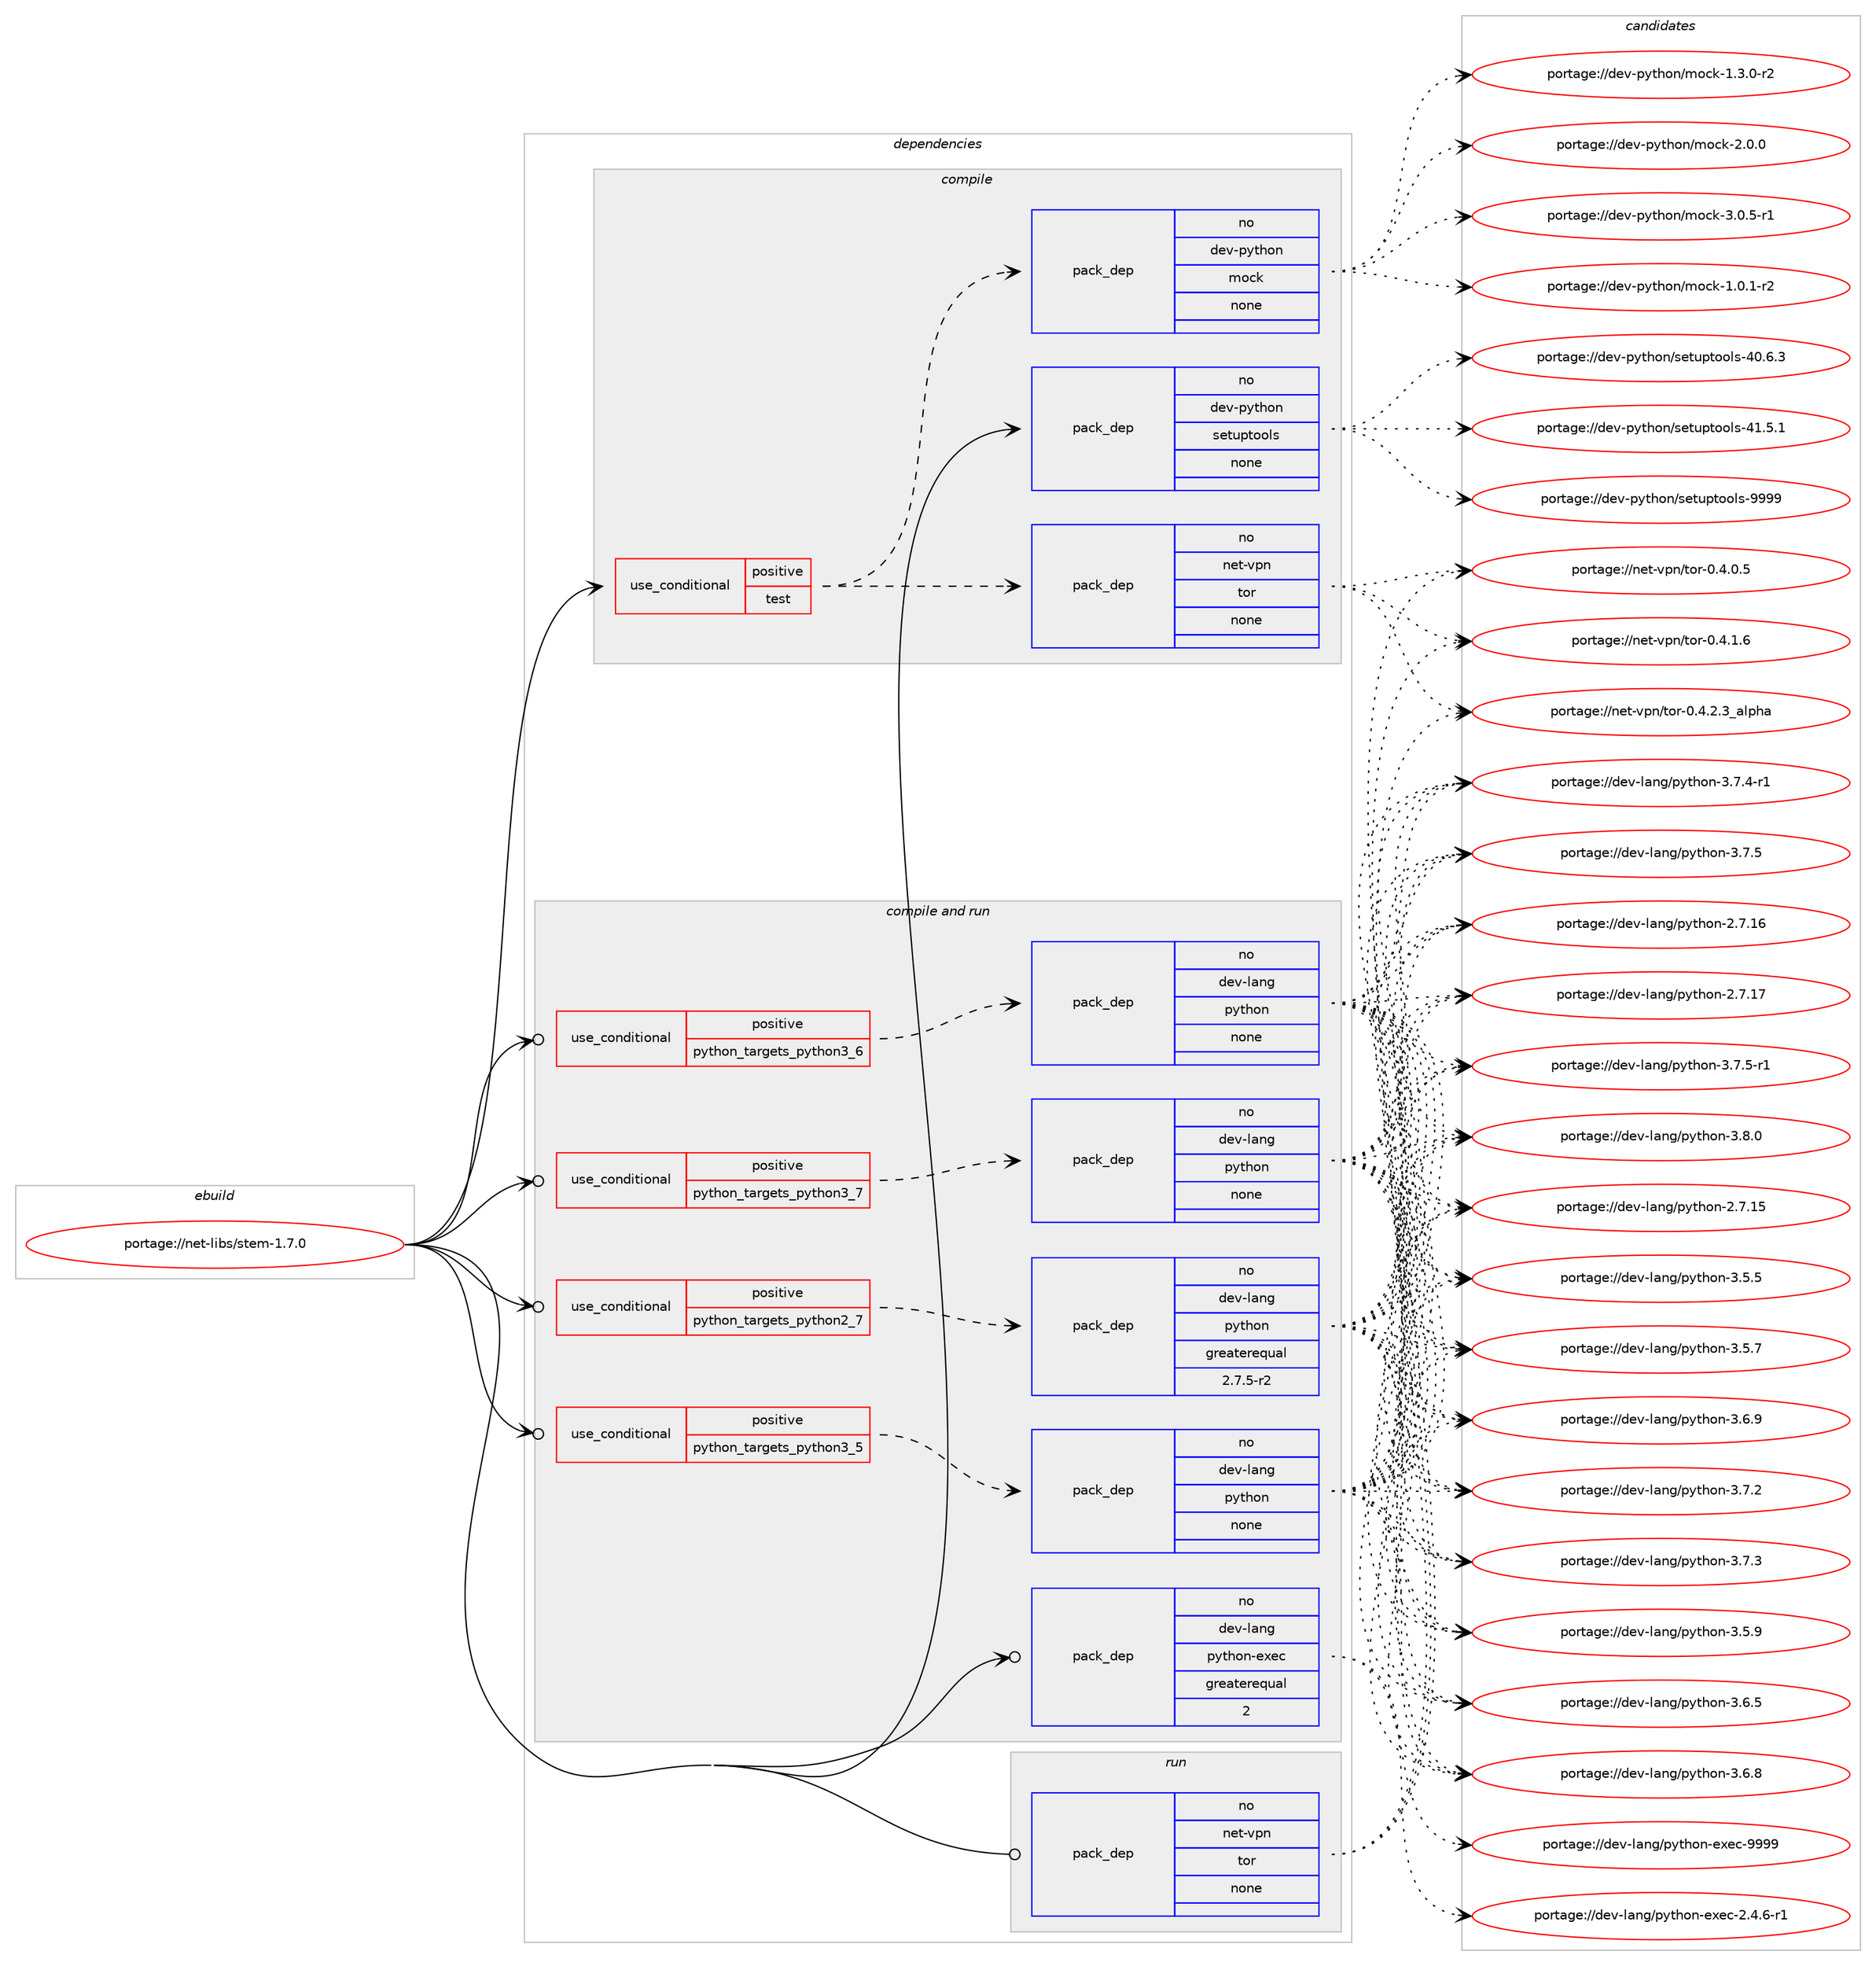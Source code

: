 digraph prolog {

# *************
# Graph options
# *************

newrank=true;
concentrate=true;
compound=true;
graph [rankdir=LR,fontname=Helvetica,fontsize=10,ranksep=1.5];#, ranksep=2.5, nodesep=0.2];
edge  [arrowhead=vee];
node  [fontname=Helvetica,fontsize=10];

# **********
# The ebuild
# **********

subgraph cluster_leftcol {
color=gray;
rank=same;
label=<<i>ebuild</i>>;
id [label="portage://net-libs/stem-1.7.0", color=red, width=4, href="../net-libs/stem-1.7.0.svg"];
}

# ****************
# The dependencies
# ****************

subgraph cluster_midcol {
color=gray;
label=<<i>dependencies</i>>;
subgraph cluster_compile {
fillcolor="#eeeeee";
style=filled;
label=<<i>compile</i>>;
subgraph cond90486 {
dependency361606 [label=<<TABLE BORDER="0" CELLBORDER="1" CELLSPACING="0" CELLPADDING="4"><TR><TD ROWSPAN="3" CELLPADDING="10">use_conditional</TD></TR><TR><TD>positive</TD></TR><TR><TD>test</TD></TR></TABLE>>, shape=none, color=red];
subgraph pack265103 {
dependency361607 [label=<<TABLE BORDER="0" CELLBORDER="1" CELLSPACING="0" CELLPADDING="4" WIDTH="220"><TR><TD ROWSPAN="6" CELLPADDING="30">pack_dep</TD></TR><TR><TD WIDTH="110">no</TD></TR><TR><TD>dev-python</TD></TR><TR><TD>mock</TD></TR><TR><TD>none</TD></TR><TR><TD></TD></TR></TABLE>>, shape=none, color=blue];
}
dependency361606:e -> dependency361607:w [weight=20,style="dashed",arrowhead="vee"];
subgraph pack265104 {
dependency361608 [label=<<TABLE BORDER="0" CELLBORDER="1" CELLSPACING="0" CELLPADDING="4" WIDTH="220"><TR><TD ROWSPAN="6" CELLPADDING="30">pack_dep</TD></TR><TR><TD WIDTH="110">no</TD></TR><TR><TD>net-vpn</TD></TR><TR><TD>tor</TD></TR><TR><TD>none</TD></TR><TR><TD></TD></TR></TABLE>>, shape=none, color=blue];
}
dependency361606:e -> dependency361608:w [weight=20,style="dashed",arrowhead="vee"];
}
id:e -> dependency361606:w [weight=20,style="solid",arrowhead="vee"];
subgraph pack265105 {
dependency361609 [label=<<TABLE BORDER="0" CELLBORDER="1" CELLSPACING="0" CELLPADDING="4" WIDTH="220"><TR><TD ROWSPAN="6" CELLPADDING="30">pack_dep</TD></TR><TR><TD WIDTH="110">no</TD></TR><TR><TD>dev-python</TD></TR><TR><TD>setuptools</TD></TR><TR><TD>none</TD></TR><TR><TD></TD></TR></TABLE>>, shape=none, color=blue];
}
id:e -> dependency361609:w [weight=20,style="solid",arrowhead="vee"];
}
subgraph cluster_compileandrun {
fillcolor="#eeeeee";
style=filled;
label=<<i>compile and run</i>>;
subgraph cond90487 {
dependency361610 [label=<<TABLE BORDER="0" CELLBORDER="1" CELLSPACING="0" CELLPADDING="4"><TR><TD ROWSPAN="3" CELLPADDING="10">use_conditional</TD></TR><TR><TD>positive</TD></TR><TR><TD>python_targets_python2_7</TD></TR></TABLE>>, shape=none, color=red];
subgraph pack265106 {
dependency361611 [label=<<TABLE BORDER="0" CELLBORDER="1" CELLSPACING="0" CELLPADDING="4" WIDTH="220"><TR><TD ROWSPAN="6" CELLPADDING="30">pack_dep</TD></TR><TR><TD WIDTH="110">no</TD></TR><TR><TD>dev-lang</TD></TR><TR><TD>python</TD></TR><TR><TD>greaterequal</TD></TR><TR><TD>2.7.5-r2</TD></TR></TABLE>>, shape=none, color=blue];
}
dependency361610:e -> dependency361611:w [weight=20,style="dashed",arrowhead="vee"];
}
id:e -> dependency361610:w [weight=20,style="solid",arrowhead="odotvee"];
subgraph cond90488 {
dependency361612 [label=<<TABLE BORDER="0" CELLBORDER="1" CELLSPACING="0" CELLPADDING="4"><TR><TD ROWSPAN="3" CELLPADDING="10">use_conditional</TD></TR><TR><TD>positive</TD></TR><TR><TD>python_targets_python3_5</TD></TR></TABLE>>, shape=none, color=red];
subgraph pack265107 {
dependency361613 [label=<<TABLE BORDER="0" CELLBORDER="1" CELLSPACING="0" CELLPADDING="4" WIDTH="220"><TR><TD ROWSPAN="6" CELLPADDING="30">pack_dep</TD></TR><TR><TD WIDTH="110">no</TD></TR><TR><TD>dev-lang</TD></TR><TR><TD>python</TD></TR><TR><TD>none</TD></TR><TR><TD></TD></TR></TABLE>>, shape=none, color=blue];
}
dependency361612:e -> dependency361613:w [weight=20,style="dashed",arrowhead="vee"];
}
id:e -> dependency361612:w [weight=20,style="solid",arrowhead="odotvee"];
subgraph cond90489 {
dependency361614 [label=<<TABLE BORDER="0" CELLBORDER="1" CELLSPACING="0" CELLPADDING="4"><TR><TD ROWSPAN="3" CELLPADDING="10">use_conditional</TD></TR><TR><TD>positive</TD></TR><TR><TD>python_targets_python3_6</TD></TR></TABLE>>, shape=none, color=red];
subgraph pack265108 {
dependency361615 [label=<<TABLE BORDER="0" CELLBORDER="1" CELLSPACING="0" CELLPADDING="4" WIDTH="220"><TR><TD ROWSPAN="6" CELLPADDING="30">pack_dep</TD></TR><TR><TD WIDTH="110">no</TD></TR><TR><TD>dev-lang</TD></TR><TR><TD>python</TD></TR><TR><TD>none</TD></TR><TR><TD></TD></TR></TABLE>>, shape=none, color=blue];
}
dependency361614:e -> dependency361615:w [weight=20,style="dashed",arrowhead="vee"];
}
id:e -> dependency361614:w [weight=20,style="solid",arrowhead="odotvee"];
subgraph cond90490 {
dependency361616 [label=<<TABLE BORDER="0" CELLBORDER="1" CELLSPACING="0" CELLPADDING="4"><TR><TD ROWSPAN="3" CELLPADDING="10">use_conditional</TD></TR><TR><TD>positive</TD></TR><TR><TD>python_targets_python3_7</TD></TR></TABLE>>, shape=none, color=red];
subgraph pack265109 {
dependency361617 [label=<<TABLE BORDER="0" CELLBORDER="1" CELLSPACING="0" CELLPADDING="4" WIDTH="220"><TR><TD ROWSPAN="6" CELLPADDING="30">pack_dep</TD></TR><TR><TD WIDTH="110">no</TD></TR><TR><TD>dev-lang</TD></TR><TR><TD>python</TD></TR><TR><TD>none</TD></TR><TR><TD></TD></TR></TABLE>>, shape=none, color=blue];
}
dependency361616:e -> dependency361617:w [weight=20,style="dashed",arrowhead="vee"];
}
id:e -> dependency361616:w [weight=20,style="solid",arrowhead="odotvee"];
subgraph pack265110 {
dependency361618 [label=<<TABLE BORDER="0" CELLBORDER="1" CELLSPACING="0" CELLPADDING="4" WIDTH="220"><TR><TD ROWSPAN="6" CELLPADDING="30">pack_dep</TD></TR><TR><TD WIDTH="110">no</TD></TR><TR><TD>dev-lang</TD></TR><TR><TD>python-exec</TD></TR><TR><TD>greaterequal</TD></TR><TR><TD>2</TD></TR></TABLE>>, shape=none, color=blue];
}
id:e -> dependency361618:w [weight=20,style="solid",arrowhead="odotvee"];
}
subgraph cluster_run {
fillcolor="#eeeeee";
style=filled;
label=<<i>run</i>>;
subgraph pack265111 {
dependency361619 [label=<<TABLE BORDER="0" CELLBORDER="1" CELLSPACING="0" CELLPADDING="4" WIDTH="220"><TR><TD ROWSPAN="6" CELLPADDING="30">pack_dep</TD></TR><TR><TD WIDTH="110">no</TD></TR><TR><TD>net-vpn</TD></TR><TR><TD>tor</TD></TR><TR><TD>none</TD></TR><TR><TD></TD></TR></TABLE>>, shape=none, color=blue];
}
id:e -> dependency361619:w [weight=20,style="solid",arrowhead="odot"];
}
}

# **************
# The candidates
# **************

subgraph cluster_choices {
rank=same;
color=gray;
label=<<i>candidates</i>>;

subgraph choice265103 {
color=black;
nodesep=1;
choiceportage1001011184511212111610411111047109111991074549464846494511450 [label="portage://dev-python/mock-1.0.1-r2", color=red, width=4,href="../dev-python/mock-1.0.1-r2.svg"];
choiceportage1001011184511212111610411111047109111991074549465146484511450 [label="portage://dev-python/mock-1.3.0-r2", color=red, width=4,href="../dev-python/mock-1.3.0-r2.svg"];
choiceportage100101118451121211161041111104710911199107455046484648 [label="portage://dev-python/mock-2.0.0", color=red, width=4,href="../dev-python/mock-2.0.0.svg"];
choiceportage1001011184511212111610411111047109111991074551464846534511449 [label="portage://dev-python/mock-3.0.5-r1", color=red, width=4,href="../dev-python/mock-3.0.5-r1.svg"];
dependency361607:e -> choiceportage1001011184511212111610411111047109111991074549464846494511450:w [style=dotted,weight="100"];
dependency361607:e -> choiceportage1001011184511212111610411111047109111991074549465146484511450:w [style=dotted,weight="100"];
dependency361607:e -> choiceportage100101118451121211161041111104710911199107455046484648:w [style=dotted,weight="100"];
dependency361607:e -> choiceportage1001011184511212111610411111047109111991074551464846534511449:w [style=dotted,weight="100"];
}
subgraph choice265104 {
color=black;
nodesep=1;
choiceportage11010111645118112110471161111144548465246484653 [label="portage://net-vpn/tor-0.4.0.5", color=red, width=4,href="../net-vpn/tor-0.4.0.5.svg"];
choiceportage11010111645118112110471161111144548465246494654 [label="portage://net-vpn/tor-0.4.1.6", color=red, width=4,href="../net-vpn/tor-0.4.1.6.svg"];
choiceportage11010111645118112110471161111144548465246504651959710811210497 [label="portage://net-vpn/tor-0.4.2.3_alpha", color=red, width=4,href="../net-vpn/tor-0.4.2.3_alpha.svg"];
dependency361608:e -> choiceportage11010111645118112110471161111144548465246484653:w [style=dotted,weight="100"];
dependency361608:e -> choiceportage11010111645118112110471161111144548465246494654:w [style=dotted,weight="100"];
dependency361608:e -> choiceportage11010111645118112110471161111144548465246504651959710811210497:w [style=dotted,weight="100"];
}
subgraph choice265105 {
color=black;
nodesep=1;
choiceportage100101118451121211161041111104711510111611711211611111110811545524846544651 [label="portage://dev-python/setuptools-40.6.3", color=red, width=4,href="../dev-python/setuptools-40.6.3.svg"];
choiceportage100101118451121211161041111104711510111611711211611111110811545524946534649 [label="portage://dev-python/setuptools-41.5.1", color=red, width=4,href="../dev-python/setuptools-41.5.1.svg"];
choiceportage10010111845112121116104111110471151011161171121161111111081154557575757 [label="portage://dev-python/setuptools-9999", color=red, width=4,href="../dev-python/setuptools-9999.svg"];
dependency361609:e -> choiceportage100101118451121211161041111104711510111611711211611111110811545524846544651:w [style=dotted,weight="100"];
dependency361609:e -> choiceportage100101118451121211161041111104711510111611711211611111110811545524946534649:w [style=dotted,weight="100"];
dependency361609:e -> choiceportage10010111845112121116104111110471151011161171121161111111081154557575757:w [style=dotted,weight="100"];
}
subgraph choice265106 {
color=black;
nodesep=1;
choiceportage10010111845108971101034711212111610411111045504655464953 [label="portage://dev-lang/python-2.7.15", color=red, width=4,href="../dev-lang/python-2.7.15.svg"];
choiceportage10010111845108971101034711212111610411111045504655464954 [label="portage://dev-lang/python-2.7.16", color=red, width=4,href="../dev-lang/python-2.7.16.svg"];
choiceportage10010111845108971101034711212111610411111045504655464955 [label="portage://dev-lang/python-2.7.17", color=red, width=4,href="../dev-lang/python-2.7.17.svg"];
choiceportage100101118451089711010347112121116104111110455146534653 [label="portage://dev-lang/python-3.5.5", color=red, width=4,href="../dev-lang/python-3.5.5.svg"];
choiceportage100101118451089711010347112121116104111110455146534655 [label="portage://dev-lang/python-3.5.7", color=red, width=4,href="../dev-lang/python-3.5.7.svg"];
choiceportage100101118451089711010347112121116104111110455146534657 [label="portage://dev-lang/python-3.5.9", color=red, width=4,href="../dev-lang/python-3.5.9.svg"];
choiceportage100101118451089711010347112121116104111110455146544653 [label="portage://dev-lang/python-3.6.5", color=red, width=4,href="../dev-lang/python-3.6.5.svg"];
choiceportage100101118451089711010347112121116104111110455146544656 [label="portage://dev-lang/python-3.6.8", color=red, width=4,href="../dev-lang/python-3.6.8.svg"];
choiceportage100101118451089711010347112121116104111110455146544657 [label="portage://dev-lang/python-3.6.9", color=red, width=4,href="../dev-lang/python-3.6.9.svg"];
choiceportage100101118451089711010347112121116104111110455146554650 [label="portage://dev-lang/python-3.7.2", color=red, width=4,href="../dev-lang/python-3.7.2.svg"];
choiceportage100101118451089711010347112121116104111110455146554651 [label="portage://dev-lang/python-3.7.3", color=red, width=4,href="../dev-lang/python-3.7.3.svg"];
choiceportage1001011184510897110103471121211161041111104551465546524511449 [label="portage://dev-lang/python-3.7.4-r1", color=red, width=4,href="../dev-lang/python-3.7.4-r1.svg"];
choiceportage100101118451089711010347112121116104111110455146554653 [label="portage://dev-lang/python-3.7.5", color=red, width=4,href="../dev-lang/python-3.7.5.svg"];
choiceportage1001011184510897110103471121211161041111104551465546534511449 [label="portage://dev-lang/python-3.7.5-r1", color=red, width=4,href="../dev-lang/python-3.7.5-r1.svg"];
choiceportage100101118451089711010347112121116104111110455146564648 [label="portage://dev-lang/python-3.8.0", color=red, width=4,href="../dev-lang/python-3.8.0.svg"];
dependency361611:e -> choiceportage10010111845108971101034711212111610411111045504655464953:w [style=dotted,weight="100"];
dependency361611:e -> choiceportage10010111845108971101034711212111610411111045504655464954:w [style=dotted,weight="100"];
dependency361611:e -> choiceportage10010111845108971101034711212111610411111045504655464955:w [style=dotted,weight="100"];
dependency361611:e -> choiceportage100101118451089711010347112121116104111110455146534653:w [style=dotted,weight="100"];
dependency361611:e -> choiceportage100101118451089711010347112121116104111110455146534655:w [style=dotted,weight="100"];
dependency361611:e -> choiceportage100101118451089711010347112121116104111110455146534657:w [style=dotted,weight="100"];
dependency361611:e -> choiceportage100101118451089711010347112121116104111110455146544653:w [style=dotted,weight="100"];
dependency361611:e -> choiceportage100101118451089711010347112121116104111110455146544656:w [style=dotted,weight="100"];
dependency361611:e -> choiceportage100101118451089711010347112121116104111110455146544657:w [style=dotted,weight="100"];
dependency361611:e -> choiceportage100101118451089711010347112121116104111110455146554650:w [style=dotted,weight="100"];
dependency361611:e -> choiceportage100101118451089711010347112121116104111110455146554651:w [style=dotted,weight="100"];
dependency361611:e -> choiceportage1001011184510897110103471121211161041111104551465546524511449:w [style=dotted,weight="100"];
dependency361611:e -> choiceportage100101118451089711010347112121116104111110455146554653:w [style=dotted,weight="100"];
dependency361611:e -> choiceportage1001011184510897110103471121211161041111104551465546534511449:w [style=dotted,weight="100"];
dependency361611:e -> choiceportage100101118451089711010347112121116104111110455146564648:w [style=dotted,weight="100"];
}
subgraph choice265107 {
color=black;
nodesep=1;
choiceportage10010111845108971101034711212111610411111045504655464953 [label="portage://dev-lang/python-2.7.15", color=red, width=4,href="../dev-lang/python-2.7.15.svg"];
choiceportage10010111845108971101034711212111610411111045504655464954 [label="portage://dev-lang/python-2.7.16", color=red, width=4,href="../dev-lang/python-2.7.16.svg"];
choiceportage10010111845108971101034711212111610411111045504655464955 [label="portage://dev-lang/python-2.7.17", color=red, width=4,href="../dev-lang/python-2.7.17.svg"];
choiceportage100101118451089711010347112121116104111110455146534653 [label="portage://dev-lang/python-3.5.5", color=red, width=4,href="../dev-lang/python-3.5.5.svg"];
choiceportage100101118451089711010347112121116104111110455146534655 [label="portage://dev-lang/python-3.5.7", color=red, width=4,href="../dev-lang/python-3.5.7.svg"];
choiceportage100101118451089711010347112121116104111110455146534657 [label="portage://dev-lang/python-3.5.9", color=red, width=4,href="../dev-lang/python-3.5.9.svg"];
choiceportage100101118451089711010347112121116104111110455146544653 [label="portage://dev-lang/python-3.6.5", color=red, width=4,href="../dev-lang/python-3.6.5.svg"];
choiceportage100101118451089711010347112121116104111110455146544656 [label="portage://dev-lang/python-3.6.8", color=red, width=4,href="../dev-lang/python-3.6.8.svg"];
choiceportage100101118451089711010347112121116104111110455146544657 [label="portage://dev-lang/python-3.6.9", color=red, width=4,href="../dev-lang/python-3.6.9.svg"];
choiceportage100101118451089711010347112121116104111110455146554650 [label="portage://dev-lang/python-3.7.2", color=red, width=4,href="../dev-lang/python-3.7.2.svg"];
choiceportage100101118451089711010347112121116104111110455146554651 [label="portage://dev-lang/python-3.7.3", color=red, width=4,href="../dev-lang/python-3.7.3.svg"];
choiceportage1001011184510897110103471121211161041111104551465546524511449 [label="portage://dev-lang/python-3.7.4-r1", color=red, width=4,href="../dev-lang/python-3.7.4-r1.svg"];
choiceportage100101118451089711010347112121116104111110455146554653 [label="portage://dev-lang/python-3.7.5", color=red, width=4,href="../dev-lang/python-3.7.5.svg"];
choiceportage1001011184510897110103471121211161041111104551465546534511449 [label="portage://dev-lang/python-3.7.5-r1", color=red, width=4,href="../dev-lang/python-3.7.5-r1.svg"];
choiceportage100101118451089711010347112121116104111110455146564648 [label="portage://dev-lang/python-3.8.0", color=red, width=4,href="../dev-lang/python-3.8.0.svg"];
dependency361613:e -> choiceportage10010111845108971101034711212111610411111045504655464953:w [style=dotted,weight="100"];
dependency361613:e -> choiceportage10010111845108971101034711212111610411111045504655464954:w [style=dotted,weight="100"];
dependency361613:e -> choiceportage10010111845108971101034711212111610411111045504655464955:w [style=dotted,weight="100"];
dependency361613:e -> choiceportage100101118451089711010347112121116104111110455146534653:w [style=dotted,weight="100"];
dependency361613:e -> choiceportage100101118451089711010347112121116104111110455146534655:w [style=dotted,weight="100"];
dependency361613:e -> choiceportage100101118451089711010347112121116104111110455146534657:w [style=dotted,weight="100"];
dependency361613:e -> choiceportage100101118451089711010347112121116104111110455146544653:w [style=dotted,weight="100"];
dependency361613:e -> choiceportage100101118451089711010347112121116104111110455146544656:w [style=dotted,weight="100"];
dependency361613:e -> choiceportage100101118451089711010347112121116104111110455146544657:w [style=dotted,weight="100"];
dependency361613:e -> choiceportage100101118451089711010347112121116104111110455146554650:w [style=dotted,weight="100"];
dependency361613:e -> choiceportage100101118451089711010347112121116104111110455146554651:w [style=dotted,weight="100"];
dependency361613:e -> choiceportage1001011184510897110103471121211161041111104551465546524511449:w [style=dotted,weight="100"];
dependency361613:e -> choiceportage100101118451089711010347112121116104111110455146554653:w [style=dotted,weight="100"];
dependency361613:e -> choiceportage1001011184510897110103471121211161041111104551465546534511449:w [style=dotted,weight="100"];
dependency361613:e -> choiceportage100101118451089711010347112121116104111110455146564648:w [style=dotted,weight="100"];
}
subgraph choice265108 {
color=black;
nodesep=1;
choiceportage10010111845108971101034711212111610411111045504655464953 [label="portage://dev-lang/python-2.7.15", color=red, width=4,href="../dev-lang/python-2.7.15.svg"];
choiceportage10010111845108971101034711212111610411111045504655464954 [label="portage://dev-lang/python-2.7.16", color=red, width=4,href="../dev-lang/python-2.7.16.svg"];
choiceportage10010111845108971101034711212111610411111045504655464955 [label="portage://dev-lang/python-2.7.17", color=red, width=4,href="../dev-lang/python-2.7.17.svg"];
choiceportage100101118451089711010347112121116104111110455146534653 [label="portage://dev-lang/python-3.5.5", color=red, width=4,href="../dev-lang/python-3.5.5.svg"];
choiceportage100101118451089711010347112121116104111110455146534655 [label="portage://dev-lang/python-3.5.7", color=red, width=4,href="../dev-lang/python-3.5.7.svg"];
choiceportage100101118451089711010347112121116104111110455146534657 [label="portage://dev-lang/python-3.5.9", color=red, width=4,href="../dev-lang/python-3.5.9.svg"];
choiceportage100101118451089711010347112121116104111110455146544653 [label="portage://dev-lang/python-3.6.5", color=red, width=4,href="../dev-lang/python-3.6.5.svg"];
choiceportage100101118451089711010347112121116104111110455146544656 [label="portage://dev-lang/python-3.6.8", color=red, width=4,href="../dev-lang/python-3.6.8.svg"];
choiceportage100101118451089711010347112121116104111110455146544657 [label="portage://dev-lang/python-3.6.9", color=red, width=4,href="../dev-lang/python-3.6.9.svg"];
choiceportage100101118451089711010347112121116104111110455146554650 [label="portage://dev-lang/python-3.7.2", color=red, width=4,href="../dev-lang/python-3.7.2.svg"];
choiceportage100101118451089711010347112121116104111110455146554651 [label="portage://dev-lang/python-3.7.3", color=red, width=4,href="../dev-lang/python-3.7.3.svg"];
choiceportage1001011184510897110103471121211161041111104551465546524511449 [label="portage://dev-lang/python-3.7.4-r1", color=red, width=4,href="../dev-lang/python-3.7.4-r1.svg"];
choiceportage100101118451089711010347112121116104111110455146554653 [label="portage://dev-lang/python-3.7.5", color=red, width=4,href="../dev-lang/python-3.7.5.svg"];
choiceportage1001011184510897110103471121211161041111104551465546534511449 [label="portage://dev-lang/python-3.7.5-r1", color=red, width=4,href="../dev-lang/python-3.7.5-r1.svg"];
choiceportage100101118451089711010347112121116104111110455146564648 [label="portage://dev-lang/python-3.8.0", color=red, width=4,href="../dev-lang/python-3.8.0.svg"];
dependency361615:e -> choiceportage10010111845108971101034711212111610411111045504655464953:w [style=dotted,weight="100"];
dependency361615:e -> choiceportage10010111845108971101034711212111610411111045504655464954:w [style=dotted,weight="100"];
dependency361615:e -> choiceportage10010111845108971101034711212111610411111045504655464955:w [style=dotted,weight="100"];
dependency361615:e -> choiceportage100101118451089711010347112121116104111110455146534653:w [style=dotted,weight="100"];
dependency361615:e -> choiceportage100101118451089711010347112121116104111110455146534655:w [style=dotted,weight="100"];
dependency361615:e -> choiceportage100101118451089711010347112121116104111110455146534657:w [style=dotted,weight="100"];
dependency361615:e -> choiceportage100101118451089711010347112121116104111110455146544653:w [style=dotted,weight="100"];
dependency361615:e -> choiceportage100101118451089711010347112121116104111110455146544656:w [style=dotted,weight="100"];
dependency361615:e -> choiceportage100101118451089711010347112121116104111110455146544657:w [style=dotted,weight="100"];
dependency361615:e -> choiceportage100101118451089711010347112121116104111110455146554650:w [style=dotted,weight="100"];
dependency361615:e -> choiceportage100101118451089711010347112121116104111110455146554651:w [style=dotted,weight="100"];
dependency361615:e -> choiceportage1001011184510897110103471121211161041111104551465546524511449:w [style=dotted,weight="100"];
dependency361615:e -> choiceportage100101118451089711010347112121116104111110455146554653:w [style=dotted,weight="100"];
dependency361615:e -> choiceportage1001011184510897110103471121211161041111104551465546534511449:w [style=dotted,weight="100"];
dependency361615:e -> choiceportage100101118451089711010347112121116104111110455146564648:w [style=dotted,weight="100"];
}
subgraph choice265109 {
color=black;
nodesep=1;
choiceportage10010111845108971101034711212111610411111045504655464953 [label="portage://dev-lang/python-2.7.15", color=red, width=4,href="../dev-lang/python-2.7.15.svg"];
choiceportage10010111845108971101034711212111610411111045504655464954 [label="portage://dev-lang/python-2.7.16", color=red, width=4,href="../dev-lang/python-2.7.16.svg"];
choiceportage10010111845108971101034711212111610411111045504655464955 [label="portage://dev-lang/python-2.7.17", color=red, width=4,href="../dev-lang/python-2.7.17.svg"];
choiceportage100101118451089711010347112121116104111110455146534653 [label="portage://dev-lang/python-3.5.5", color=red, width=4,href="../dev-lang/python-3.5.5.svg"];
choiceportage100101118451089711010347112121116104111110455146534655 [label="portage://dev-lang/python-3.5.7", color=red, width=4,href="../dev-lang/python-3.5.7.svg"];
choiceportage100101118451089711010347112121116104111110455146534657 [label="portage://dev-lang/python-3.5.9", color=red, width=4,href="../dev-lang/python-3.5.9.svg"];
choiceportage100101118451089711010347112121116104111110455146544653 [label="portage://dev-lang/python-3.6.5", color=red, width=4,href="../dev-lang/python-3.6.5.svg"];
choiceportage100101118451089711010347112121116104111110455146544656 [label="portage://dev-lang/python-3.6.8", color=red, width=4,href="../dev-lang/python-3.6.8.svg"];
choiceportage100101118451089711010347112121116104111110455146544657 [label="portage://dev-lang/python-3.6.9", color=red, width=4,href="../dev-lang/python-3.6.9.svg"];
choiceportage100101118451089711010347112121116104111110455146554650 [label="portage://dev-lang/python-3.7.2", color=red, width=4,href="../dev-lang/python-3.7.2.svg"];
choiceportage100101118451089711010347112121116104111110455146554651 [label="portage://dev-lang/python-3.7.3", color=red, width=4,href="../dev-lang/python-3.7.3.svg"];
choiceportage1001011184510897110103471121211161041111104551465546524511449 [label="portage://dev-lang/python-3.7.4-r1", color=red, width=4,href="../dev-lang/python-3.7.4-r1.svg"];
choiceportage100101118451089711010347112121116104111110455146554653 [label="portage://dev-lang/python-3.7.5", color=red, width=4,href="../dev-lang/python-3.7.5.svg"];
choiceportage1001011184510897110103471121211161041111104551465546534511449 [label="portage://dev-lang/python-3.7.5-r1", color=red, width=4,href="../dev-lang/python-3.7.5-r1.svg"];
choiceportage100101118451089711010347112121116104111110455146564648 [label="portage://dev-lang/python-3.8.0", color=red, width=4,href="../dev-lang/python-3.8.0.svg"];
dependency361617:e -> choiceportage10010111845108971101034711212111610411111045504655464953:w [style=dotted,weight="100"];
dependency361617:e -> choiceportage10010111845108971101034711212111610411111045504655464954:w [style=dotted,weight="100"];
dependency361617:e -> choiceportage10010111845108971101034711212111610411111045504655464955:w [style=dotted,weight="100"];
dependency361617:e -> choiceportage100101118451089711010347112121116104111110455146534653:w [style=dotted,weight="100"];
dependency361617:e -> choiceportage100101118451089711010347112121116104111110455146534655:w [style=dotted,weight="100"];
dependency361617:e -> choiceportage100101118451089711010347112121116104111110455146534657:w [style=dotted,weight="100"];
dependency361617:e -> choiceportage100101118451089711010347112121116104111110455146544653:w [style=dotted,weight="100"];
dependency361617:e -> choiceportage100101118451089711010347112121116104111110455146544656:w [style=dotted,weight="100"];
dependency361617:e -> choiceportage100101118451089711010347112121116104111110455146544657:w [style=dotted,weight="100"];
dependency361617:e -> choiceportage100101118451089711010347112121116104111110455146554650:w [style=dotted,weight="100"];
dependency361617:e -> choiceportage100101118451089711010347112121116104111110455146554651:w [style=dotted,weight="100"];
dependency361617:e -> choiceportage1001011184510897110103471121211161041111104551465546524511449:w [style=dotted,weight="100"];
dependency361617:e -> choiceportage100101118451089711010347112121116104111110455146554653:w [style=dotted,weight="100"];
dependency361617:e -> choiceportage1001011184510897110103471121211161041111104551465546534511449:w [style=dotted,weight="100"];
dependency361617:e -> choiceportage100101118451089711010347112121116104111110455146564648:w [style=dotted,weight="100"];
}
subgraph choice265110 {
color=black;
nodesep=1;
choiceportage10010111845108971101034711212111610411111045101120101994550465246544511449 [label="portage://dev-lang/python-exec-2.4.6-r1", color=red, width=4,href="../dev-lang/python-exec-2.4.6-r1.svg"];
choiceportage10010111845108971101034711212111610411111045101120101994557575757 [label="portage://dev-lang/python-exec-9999", color=red, width=4,href="../dev-lang/python-exec-9999.svg"];
dependency361618:e -> choiceportage10010111845108971101034711212111610411111045101120101994550465246544511449:w [style=dotted,weight="100"];
dependency361618:e -> choiceportage10010111845108971101034711212111610411111045101120101994557575757:w [style=dotted,weight="100"];
}
subgraph choice265111 {
color=black;
nodesep=1;
choiceportage11010111645118112110471161111144548465246484653 [label="portage://net-vpn/tor-0.4.0.5", color=red, width=4,href="../net-vpn/tor-0.4.0.5.svg"];
choiceportage11010111645118112110471161111144548465246494654 [label="portage://net-vpn/tor-0.4.1.6", color=red, width=4,href="../net-vpn/tor-0.4.1.6.svg"];
choiceportage11010111645118112110471161111144548465246504651959710811210497 [label="portage://net-vpn/tor-0.4.2.3_alpha", color=red, width=4,href="../net-vpn/tor-0.4.2.3_alpha.svg"];
dependency361619:e -> choiceportage11010111645118112110471161111144548465246484653:w [style=dotted,weight="100"];
dependency361619:e -> choiceportage11010111645118112110471161111144548465246494654:w [style=dotted,weight="100"];
dependency361619:e -> choiceportage11010111645118112110471161111144548465246504651959710811210497:w [style=dotted,weight="100"];
}
}

}
